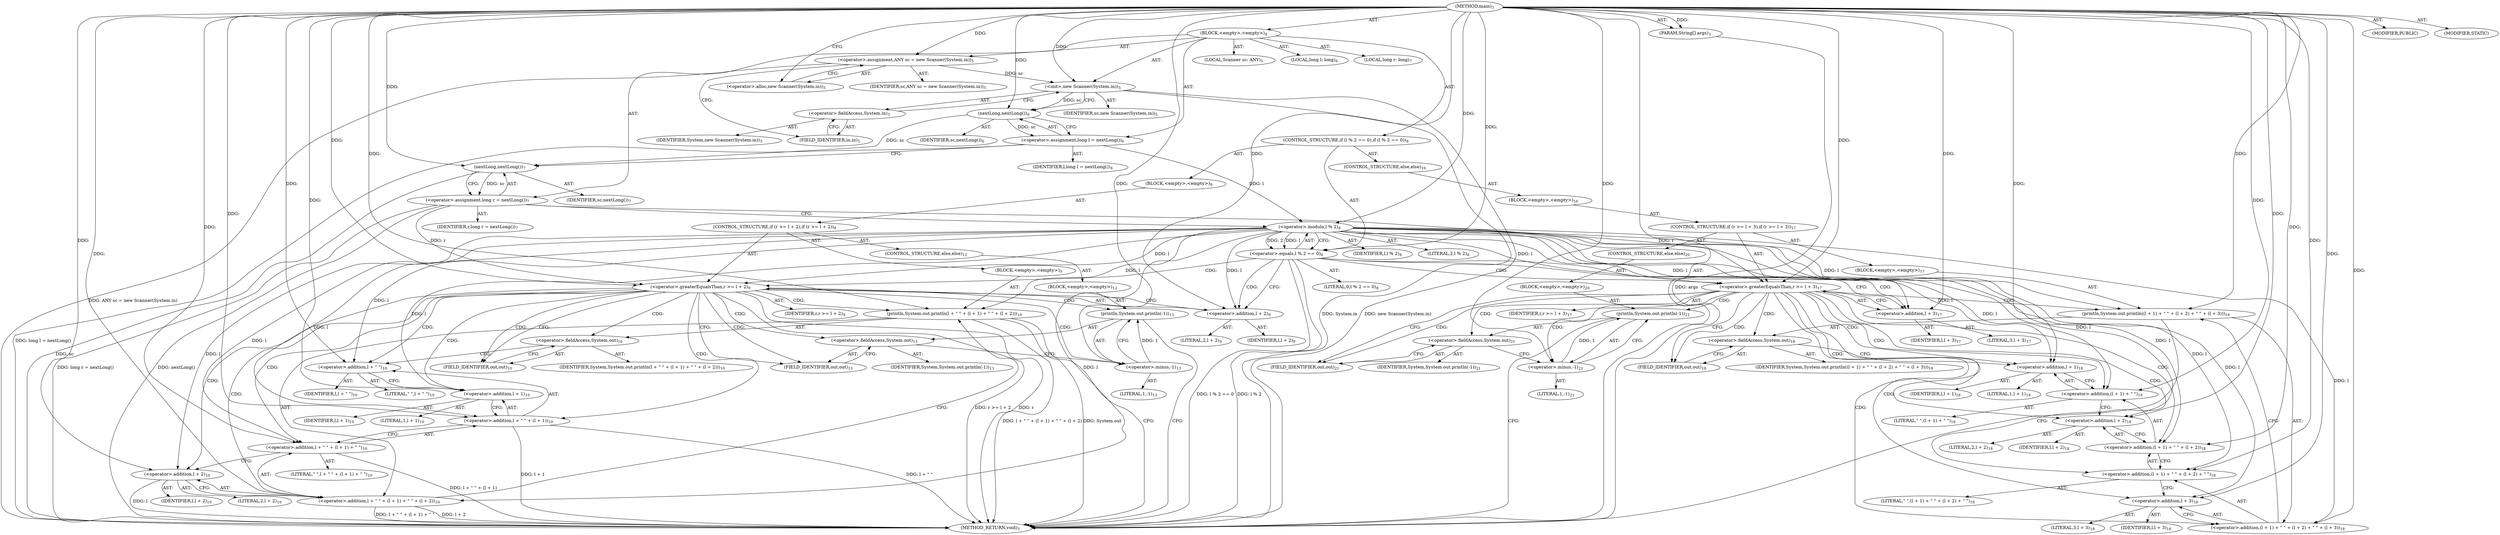 digraph "main" {  
"19" [label = <(METHOD,main)<SUB>3</SUB>> ]
"20" [label = <(PARAM,String[] args)<SUB>3</SUB>> ]
"21" [label = <(BLOCK,&lt;empty&gt;,&lt;empty&gt;)<SUB>4</SUB>> ]
"4" [label = <(LOCAL,Scanner sc: ANY)<SUB>5</SUB>> ]
"22" [label = <(&lt;operator&gt;.assignment,ANY sc = new Scanner(System.in))<SUB>5</SUB>> ]
"23" [label = <(IDENTIFIER,sc,ANY sc = new Scanner(System.in))<SUB>5</SUB>> ]
"24" [label = <(&lt;operator&gt;.alloc,new Scanner(System.in))<SUB>5</SUB>> ]
"25" [label = <(&lt;init&gt;,new Scanner(System.in))<SUB>5</SUB>> ]
"3" [label = <(IDENTIFIER,sc,new Scanner(System.in))<SUB>5</SUB>> ]
"26" [label = <(&lt;operator&gt;.fieldAccess,System.in)<SUB>5</SUB>> ]
"27" [label = <(IDENTIFIER,System,new Scanner(System.in))<SUB>5</SUB>> ]
"28" [label = <(FIELD_IDENTIFIER,in,in)<SUB>5</SUB>> ]
"29" [label = <(LOCAL,long l: long)<SUB>6</SUB>> ]
"30" [label = <(&lt;operator&gt;.assignment,long l = nextLong())<SUB>6</SUB>> ]
"31" [label = <(IDENTIFIER,l,long l = nextLong())<SUB>6</SUB>> ]
"32" [label = <(nextLong,nextLong())<SUB>6</SUB>> ]
"33" [label = <(IDENTIFIER,sc,nextLong())<SUB>6</SUB>> ]
"34" [label = <(LOCAL,long r: long)<SUB>7</SUB>> ]
"35" [label = <(&lt;operator&gt;.assignment,long r = nextLong())<SUB>7</SUB>> ]
"36" [label = <(IDENTIFIER,r,long r = nextLong())<SUB>7</SUB>> ]
"37" [label = <(nextLong,nextLong())<SUB>7</SUB>> ]
"38" [label = <(IDENTIFIER,sc,nextLong())<SUB>7</SUB>> ]
"39" [label = <(CONTROL_STRUCTURE,if (l % 2 == 0),if (l % 2 == 0))<SUB>8</SUB>> ]
"40" [label = <(&lt;operator&gt;.equals,l % 2 == 0)<SUB>8</SUB>> ]
"41" [label = <(&lt;operator&gt;.modulo,l % 2)<SUB>8</SUB>> ]
"42" [label = <(IDENTIFIER,l,l % 2)<SUB>8</SUB>> ]
"43" [label = <(LITERAL,2,l % 2)<SUB>8</SUB>> ]
"44" [label = <(LITERAL,0,l % 2 == 0)<SUB>8</SUB>> ]
"45" [label = <(BLOCK,&lt;empty&gt;,&lt;empty&gt;)<SUB>8</SUB>> ]
"46" [label = <(CONTROL_STRUCTURE,if (r &gt;= l + 2),if (r &gt;= l + 2))<SUB>9</SUB>> ]
"47" [label = <(&lt;operator&gt;.greaterEqualsThan,r &gt;= l + 2)<SUB>9</SUB>> ]
"48" [label = <(IDENTIFIER,r,r &gt;= l + 2)<SUB>9</SUB>> ]
"49" [label = <(&lt;operator&gt;.addition,l + 2)<SUB>9</SUB>> ]
"50" [label = <(IDENTIFIER,l,l + 2)<SUB>9</SUB>> ]
"51" [label = <(LITERAL,2,l + 2)<SUB>9</SUB>> ]
"52" [label = <(BLOCK,&lt;empty&gt;,&lt;empty&gt;)<SUB>9</SUB>> ]
"53" [label = <(println,System.out.println(l + &quot; &quot; + (l + 1) + &quot; &quot; + (l + 2)))<SUB>10</SUB>> ]
"54" [label = <(&lt;operator&gt;.fieldAccess,System.out)<SUB>10</SUB>> ]
"55" [label = <(IDENTIFIER,System,System.out.println(l + &quot; &quot; + (l + 1) + &quot; &quot; + (l + 2)))<SUB>10</SUB>> ]
"56" [label = <(FIELD_IDENTIFIER,out,out)<SUB>10</SUB>> ]
"57" [label = <(&lt;operator&gt;.addition,l + &quot; &quot; + (l + 1) + &quot; &quot; + (l + 2))<SUB>10</SUB>> ]
"58" [label = <(&lt;operator&gt;.addition,l + &quot; &quot; + (l + 1) + &quot; &quot;)<SUB>10</SUB>> ]
"59" [label = <(&lt;operator&gt;.addition,l + &quot; &quot; + (l + 1))<SUB>10</SUB>> ]
"60" [label = <(&lt;operator&gt;.addition,l + &quot; &quot;)<SUB>10</SUB>> ]
"61" [label = <(IDENTIFIER,l,l + &quot; &quot;)<SUB>10</SUB>> ]
"62" [label = <(LITERAL,&quot; &quot;,l + &quot; &quot;)<SUB>10</SUB>> ]
"63" [label = <(&lt;operator&gt;.addition,l + 1)<SUB>10</SUB>> ]
"64" [label = <(IDENTIFIER,l,l + 1)<SUB>10</SUB>> ]
"65" [label = <(LITERAL,1,l + 1)<SUB>10</SUB>> ]
"66" [label = <(LITERAL,&quot; &quot;,l + &quot; &quot; + (l + 1) + &quot; &quot;)<SUB>10</SUB>> ]
"67" [label = <(&lt;operator&gt;.addition,l + 2)<SUB>10</SUB>> ]
"68" [label = <(IDENTIFIER,l,l + 2)<SUB>10</SUB>> ]
"69" [label = <(LITERAL,2,l + 2)<SUB>10</SUB>> ]
"70" [label = <(CONTROL_STRUCTURE,else,else)<SUB>12</SUB>> ]
"71" [label = <(BLOCK,&lt;empty&gt;,&lt;empty&gt;)<SUB>12</SUB>> ]
"72" [label = <(println,System.out.println(-1))<SUB>13</SUB>> ]
"73" [label = <(&lt;operator&gt;.fieldAccess,System.out)<SUB>13</SUB>> ]
"74" [label = <(IDENTIFIER,System,System.out.println(-1))<SUB>13</SUB>> ]
"75" [label = <(FIELD_IDENTIFIER,out,out)<SUB>13</SUB>> ]
"76" [label = <(&lt;operator&gt;.minus,-1)<SUB>13</SUB>> ]
"77" [label = <(LITERAL,1,-1)<SUB>13</SUB>> ]
"78" [label = <(CONTROL_STRUCTURE,else,else)<SUB>16</SUB>> ]
"79" [label = <(BLOCK,&lt;empty&gt;,&lt;empty&gt;)<SUB>16</SUB>> ]
"80" [label = <(CONTROL_STRUCTURE,if (r &gt;= l + 3),if (r &gt;= l + 3))<SUB>17</SUB>> ]
"81" [label = <(&lt;operator&gt;.greaterEqualsThan,r &gt;= l + 3)<SUB>17</SUB>> ]
"82" [label = <(IDENTIFIER,r,r &gt;= l + 3)<SUB>17</SUB>> ]
"83" [label = <(&lt;operator&gt;.addition,l + 3)<SUB>17</SUB>> ]
"84" [label = <(IDENTIFIER,l,l + 3)<SUB>17</SUB>> ]
"85" [label = <(LITERAL,3,l + 3)<SUB>17</SUB>> ]
"86" [label = <(BLOCK,&lt;empty&gt;,&lt;empty&gt;)<SUB>17</SUB>> ]
"87" [label = <(println,System.out.println((l + 1) + &quot; &quot; + (l + 2) + &quot; &quot; + (l + 3)))<SUB>18</SUB>> ]
"88" [label = <(&lt;operator&gt;.fieldAccess,System.out)<SUB>18</SUB>> ]
"89" [label = <(IDENTIFIER,System,System.out.println((l + 1) + &quot; &quot; + (l + 2) + &quot; &quot; + (l + 3)))<SUB>18</SUB>> ]
"90" [label = <(FIELD_IDENTIFIER,out,out)<SUB>18</SUB>> ]
"91" [label = <(&lt;operator&gt;.addition,(l + 1) + &quot; &quot; + (l + 2) + &quot; &quot; + (l + 3))<SUB>18</SUB>> ]
"92" [label = <(&lt;operator&gt;.addition,(l + 1) + &quot; &quot; + (l + 2) + &quot; &quot;)<SUB>18</SUB>> ]
"93" [label = <(&lt;operator&gt;.addition,(l + 1) + &quot; &quot; + (l + 2))<SUB>18</SUB>> ]
"94" [label = <(&lt;operator&gt;.addition,(l + 1) + &quot; &quot;)<SUB>18</SUB>> ]
"95" [label = <(&lt;operator&gt;.addition,l + 1)<SUB>18</SUB>> ]
"96" [label = <(IDENTIFIER,l,l + 1)<SUB>18</SUB>> ]
"97" [label = <(LITERAL,1,l + 1)<SUB>18</SUB>> ]
"98" [label = <(LITERAL,&quot; &quot;,(l + 1) + &quot; &quot;)<SUB>18</SUB>> ]
"99" [label = <(&lt;operator&gt;.addition,l + 2)<SUB>18</SUB>> ]
"100" [label = <(IDENTIFIER,l,l + 2)<SUB>18</SUB>> ]
"101" [label = <(LITERAL,2,l + 2)<SUB>18</SUB>> ]
"102" [label = <(LITERAL,&quot; &quot;,(l + 1) + &quot; &quot; + (l + 2) + &quot; &quot;)<SUB>18</SUB>> ]
"103" [label = <(&lt;operator&gt;.addition,l + 3)<SUB>18</SUB>> ]
"104" [label = <(IDENTIFIER,l,l + 3)<SUB>18</SUB>> ]
"105" [label = <(LITERAL,3,l + 3)<SUB>18</SUB>> ]
"106" [label = <(CONTROL_STRUCTURE,else,else)<SUB>20</SUB>> ]
"107" [label = <(BLOCK,&lt;empty&gt;,&lt;empty&gt;)<SUB>20</SUB>> ]
"108" [label = <(println,System.out.println(-1))<SUB>21</SUB>> ]
"109" [label = <(&lt;operator&gt;.fieldAccess,System.out)<SUB>21</SUB>> ]
"110" [label = <(IDENTIFIER,System,System.out.println(-1))<SUB>21</SUB>> ]
"111" [label = <(FIELD_IDENTIFIER,out,out)<SUB>21</SUB>> ]
"112" [label = <(&lt;operator&gt;.minus,-1)<SUB>21</SUB>> ]
"113" [label = <(LITERAL,1,-1)<SUB>21</SUB>> ]
"114" [label = <(MODIFIER,PUBLIC)> ]
"115" [label = <(MODIFIER,STATIC)> ]
"116" [label = <(METHOD_RETURN,void)<SUB>3</SUB>> ]
  "19" -> "20"  [ label = "AST: "] 
  "19" -> "21"  [ label = "AST: "] 
  "19" -> "114"  [ label = "AST: "] 
  "19" -> "115"  [ label = "AST: "] 
  "19" -> "116"  [ label = "AST: "] 
  "21" -> "4"  [ label = "AST: "] 
  "21" -> "22"  [ label = "AST: "] 
  "21" -> "25"  [ label = "AST: "] 
  "21" -> "29"  [ label = "AST: "] 
  "21" -> "30"  [ label = "AST: "] 
  "21" -> "34"  [ label = "AST: "] 
  "21" -> "35"  [ label = "AST: "] 
  "21" -> "39"  [ label = "AST: "] 
  "22" -> "23"  [ label = "AST: "] 
  "22" -> "24"  [ label = "AST: "] 
  "25" -> "3"  [ label = "AST: "] 
  "25" -> "26"  [ label = "AST: "] 
  "26" -> "27"  [ label = "AST: "] 
  "26" -> "28"  [ label = "AST: "] 
  "30" -> "31"  [ label = "AST: "] 
  "30" -> "32"  [ label = "AST: "] 
  "32" -> "33"  [ label = "AST: "] 
  "35" -> "36"  [ label = "AST: "] 
  "35" -> "37"  [ label = "AST: "] 
  "37" -> "38"  [ label = "AST: "] 
  "39" -> "40"  [ label = "AST: "] 
  "39" -> "45"  [ label = "AST: "] 
  "39" -> "78"  [ label = "AST: "] 
  "40" -> "41"  [ label = "AST: "] 
  "40" -> "44"  [ label = "AST: "] 
  "41" -> "42"  [ label = "AST: "] 
  "41" -> "43"  [ label = "AST: "] 
  "45" -> "46"  [ label = "AST: "] 
  "46" -> "47"  [ label = "AST: "] 
  "46" -> "52"  [ label = "AST: "] 
  "46" -> "70"  [ label = "AST: "] 
  "47" -> "48"  [ label = "AST: "] 
  "47" -> "49"  [ label = "AST: "] 
  "49" -> "50"  [ label = "AST: "] 
  "49" -> "51"  [ label = "AST: "] 
  "52" -> "53"  [ label = "AST: "] 
  "53" -> "54"  [ label = "AST: "] 
  "53" -> "57"  [ label = "AST: "] 
  "54" -> "55"  [ label = "AST: "] 
  "54" -> "56"  [ label = "AST: "] 
  "57" -> "58"  [ label = "AST: "] 
  "57" -> "67"  [ label = "AST: "] 
  "58" -> "59"  [ label = "AST: "] 
  "58" -> "66"  [ label = "AST: "] 
  "59" -> "60"  [ label = "AST: "] 
  "59" -> "63"  [ label = "AST: "] 
  "60" -> "61"  [ label = "AST: "] 
  "60" -> "62"  [ label = "AST: "] 
  "63" -> "64"  [ label = "AST: "] 
  "63" -> "65"  [ label = "AST: "] 
  "67" -> "68"  [ label = "AST: "] 
  "67" -> "69"  [ label = "AST: "] 
  "70" -> "71"  [ label = "AST: "] 
  "71" -> "72"  [ label = "AST: "] 
  "72" -> "73"  [ label = "AST: "] 
  "72" -> "76"  [ label = "AST: "] 
  "73" -> "74"  [ label = "AST: "] 
  "73" -> "75"  [ label = "AST: "] 
  "76" -> "77"  [ label = "AST: "] 
  "78" -> "79"  [ label = "AST: "] 
  "79" -> "80"  [ label = "AST: "] 
  "80" -> "81"  [ label = "AST: "] 
  "80" -> "86"  [ label = "AST: "] 
  "80" -> "106"  [ label = "AST: "] 
  "81" -> "82"  [ label = "AST: "] 
  "81" -> "83"  [ label = "AST: "] 
  "83" -> "84"  [ label = "AST: "] 
  "83" -> "85"  [ label = "AST: "] 
  "86" -> "87"  [ label = "AST: "] 
  "87" -> "88"  [ label = "AST: "] 
  "87" -> "91"  [ label = "AST: "] 
  "88" -> "89"  [ label = "AST: "] 
  "88" -> "90"  [ label = "AST: "] 
  "91" -> "92"  [ label = "AST: "] 
  "91" -> "103"  [ label = "AST: "] 
  "92" -> "93"  [ label = "AST: "] 
  "92" -> "102"  [ label = "AST: "] 
  "93" -> "94"  [ label = "AST: "] 
  "93" -> "99"  [ label = "AST: "] 
  "94" -> "95"  [ label = "AST: "] 
  "94" -> "98"  [ label = "AST: "] 
  "95" -> "96"  [ label = "AST: "] 
  "95" -> "97"  [ label = "AST: "] 
  "99" -> "100"  [ label = "AST: "] 
  "99" -> "101"  [ label = "AST: "] 
  "103" -> "104"  [ label = "AST: "] 
  "103" -> "105"  [ label = "AST: "] 
  "106" -> "107"  [ label = "AST: "] 
  "107" -> "108"  [ label = "AST: "] 
  "108" -> "109"  [ label = "AST: "] 
  "108" -> "112"  [ label = "AST: "] 
  "109" -> "110"  [ label = "AST: "] 
  "109" -> "111"  [ label = "AST: "] 
  "112" -> "113"  [ label = "AST: "] 
  "22" -> "28"  [ label = "CFG: "] 
  "25" -> "32"  [ label = "CFG: "] 
  "30" -> "37"  [ label = "CFG: "] 
  "35" -> "41"  [ label = "CFG: "] 
  "24" -> "22"  [ label = "CFG: "] 
  "26" -> "25"  [ label = "CFG: "] 
  "32" -> "30"  [ label = "CFG: "] 
  "37" -> "35"  [ label = "CFG: "] 
  "40" -> "49"  [ label = "CFG: "] 
  "40" -> "83"  [ label = "CFG: "] 
  "28" -> "26"  [ label = "CFG: "] 
  "41" -> "40"  [ label = "CFG: "] 
  "47" -> "56"  [ label = "CFG: "] 
  "47" -> "75"  [ label = "CFG: "] 
  "49" -> "47"  [ label = "CFG: "] 
  "53" -> "116"  [ label = "CFG: "] 
  "81" -> "90"  [ label = "CFG: "] 
  "81" -> "111"  [ label = "CFG: "] 
  "54" -> "60"  [ label = "CFG: "] 
  "57" -> "53"  [ label = "CFG: "] 
  "72" -> "116"  [ label = "CFG: "] 
  "83" -> "81"  [ label = "CFG: "] 
  "87" -> "116"  [ label = "CFG: "] 
  "56" -> "54"  [ label = "CFG: "] 
  "58" -> "67"  [ label = "CFG: "] 
  "67" -> "57"  [ label = "CFG: "] 
  "73" -> "76"  [ label = "CFG: "] 
  "76" -> "72"  [ label = "CFG: "] 
  "88" -> "95"  [ label = "CFG: "] 
  "91" -> "87"  [ label = "CFG: "] 
  "108" -> "116"  [ label = "CFG: "] 
  "59" -> "58"  [ label = "CFG: "] 
  "75" -> "73"  [ label = "CFG: "] 
  "90" -> "88"  [ label = "CFG: "] 
  "92" -> "103"  [ label = "CFG: "] 
  "103" -> "91"  [ label = "CFG: "] 
  "109" -> "112"  [ label = "CFG: "] 
  "112" -> "108"  [ label = "CFG: "] 
  "60" -> "63"  [ label = "CFG: "] 
  "63" -> "59"  [ label = "CFG: "] 
  "93" -> "92"  [ label = "CFG: "] 
  "111" -> "109"  [ label = "CFG: "] 
  "94" -> "99"  [ label = "CFG: "] 
  "99" -> "93"  [ label = "CFG: "] 
  "95" -> "94"  [ label = "CFG: "] 
  "19" -> "24"  [ label = "CFG: "] 
  "20" -> "116"  [ label = "DDG: args"] 
  "22" -> "116"  [ label = "DDG: ANY sc = new Scanner(System.in)"] 
  "25" -> "116"  [ label = "DDG: System.in"] 
  "25" -> "116"  [ label = "DDG: new Scanner(System.in)"] 
  "30" -> "116"  [ label = "DDG: long l = nextLong()"] 
  "37" -> "116"  [ label = "DDG: sc"] 
  "35" -> "116"  [ label = "DDG: nextLong()"] 
  "35" -> "116"  [ label = "DDG: long r = nextLong()"] 
  "40" -> "116"  [ label = "DDG: l % 2"] 
  "40" -> "116"  [ label = "DDG: l % 2 == 0"] 
  "47" -> "116"  [ label = "DDG: r"] 
  "47" -> "116"  [ label = "DDG: r &gt;= l + 2"] 
  "53" -> "116"  [ label = "DDG: System.out"] 
  "59" -> "116"  [ label = "DDG: l + &quot; &quot;"] 
  "59" -> "116"  [ label = "DDG: l + 1"] 
  "58" -> "116"  [ label = "DDG: l + &quot; &quot; + (l + 1)"] 
  "57" -> "116"  [ label = "DDG: l + &quot; &quot; + (l + 1) + &quot; &quot;"] 
  "67" -> "116"  [ label = "DDG: l"] 
  "57" -> "116"  [ label = "DDG: l + 2"] 
  "53" -> "116"  [ label = "DDG: l + &quot; &quot; + (l + 1) + &quot; &quot; + (l + 2)"] 
  "19" -> "20"  [ label = "DDG: "] 
  "19" -> "22"  [ label = "DDG: "] 
  "32" -> "30"  [ label = "DDG: sc"] 
  "37" -> "35"  [ label = "DDG: sc"] 
  "22" -> "25"  [ label = "DDG: sc"] 
  "19" -> "25"  [ label = "DDG: "] 
  "25" -> "32"  [ label = "DDG: sc"] 
  "19" -> "32"  [ label = "DDG: "] 
  "32" -> "37"  [ label = "DDG: sc"] 
  "19" -> "37"  [ label = "DDG: "] 
  "41" -> "40"  [ label = "DDG: l"] 
  "41" -> "40"  [ label = "DDG: 2"] 
  "19" -> "40"  [ label = "DDG: "] 
  "30" -> "41"  [ label = "DDG: l"] 
  "19" -> "41"  [ label = "DDG: "] 
  "35" -> "47"  [ label = "DDG: r"] 
  "19" -> "47"  [ label = "DDG: "] 
  "41" -> "47"  [ label = "DDG: l"] 
  "41" -> "49"  [ label = "DDG: l"] 
  "19" -> "49"  [ label = "DDG: "] 
  "19" -> "53"  [ label = "DDG: "] 
  "41" -> "53"  [ label = "DDG: l"] 
  "35" -> "81"  [ label = "DDG: r"] 
  "19" -> "81"  [ label = "DDG: "] 
  "41" -> "81"  [ label = "DDG: l"] 
  "19" -> "57"  [ label = "DDG: "] 
  "41" -> "57"  [ label = "DDG: l"] 
  "76" -> "72"  [ label = "DDG: 1"] 
  "41" -> "83"  [ label = "DDG: l"] 
  "19" -> "83"  [ label = "DDG: "] 
  "19" -> "87"  [ label = "DDG: "] 
  "41" -> "87"  [ label = "DDG: l"] 
  "19" -> "58"  [ label = "DDG: "] 
  "41" -> "58"  [ label = "DDG: l"] 
  "19" -> "67"  [ label = "DDG: "] 
  "41" -> "67"  [ label = "DDG: l"] 
  "19" -> "76"  [ label = "DDG: "] 
  "19" -> "91"  [ label = "DDG: "] 
  "41" -> "91"  [ label = "DDG: l"] 
  "112" -> "108"  [ label = "DDG: 1"] 
  "19" -> "59"  [ label = "DDG: "] 
  "41" -> "59"  [ label = "DDG: l"] 
  "19" -> "92"  [ label = "DDG: "] 
  "41" -> "92"  [ label = "DDG: l"] 
  "19" -> "103"  [ label = "DDG: "] 
  "41" -> "103"  [ label = "DDG: l"] 
  "19" -> "112"  [ label = "DDG: "] 
  "19" -> "60"  [ label = "DDG: "] 
  "41" -> "60"  [ label = "DDG: l"] 
  "19" -> "63"  [ label = "DDG: "] 
  "41" -> "63"  [ label = "DDG: l"] 
  "19" -> "93"  [ label = "DDG: "] 
  "41" -> "93"  [ label = "DDG: l"] 
  "19" -> "94"  [ label = "DDG: "] 
  "41" -> "94"  [ label = "DDG: l"] 
  "19" -> "99"  [ label = "DDG: "] 
  "41" -> "99"  [ label = "DDG: l"] 
  "19" -> "95"  [ label = "DDG: "] 
  "41" -> "95"  [ label = "DDG: l"] 
  "40" -> "47"  [ label = "CDG: "] 
  "40" -> "49"  [ label = "CDG: "] 
  "40" -> "81"  [ label = "CDG: "] 
  "40" -> "83"  [ label = "CDG: "] 
  "47" -> "60"  [ label = "CDG: "] 
  "47" -> "73"  [ label = "CDG: "] 
  "47" -> "57"  [ label = "CDG: "] 
  "47" -> "75"  [ label = "CDG: "] 
  "47" -> "72"  [ label = "CDG: "] 
  "47" -> "56"  [ label = "CDG: "] 
  "47" -> "67"  [ label = "CDG: "] 
  "47" -> "76"  [ label = "CDG: "] 
  "47" -> "59"  [ label = "CDG: "] 
  "47" -> "54"  [ label = "CDG: "] 
  "47" -> "58"  [ label = "CDG: "] 
  "47" -> "53"  [ label = "CDG: "] 
  "47" -> "63"  [ label = "CDG: "] 
  "81" -> "94"  [ label = "CDG: "] 
  "81" -> "99"  [ label = "CDG: "] 
  "81" -> "103"  [ label = "CDG: "] 
  "81" -> "95"  [ label = "CDG: "] 
  "81" -> "92"  [ label = "CDG: "] 
  "81" -> "87"  [ label = "CDG: "] 
  "81" -> "91"  [ label = "CDG: "] 
  "81" -> "112"  [ label = "CDG: "] 
  "81" -> "93"  [ label = "CDG: "] 
  "81" -> "90"  [ label = "CDG: "] 
  "81" -> "88"  [ label = "CDG: "] 
  "81" -> "108"  [ label = "CDG: "] 
  "81" -> "111"  [ label = "CDG: "] 
  "81" -> "109"  [ label = "CDG: "] 
}
